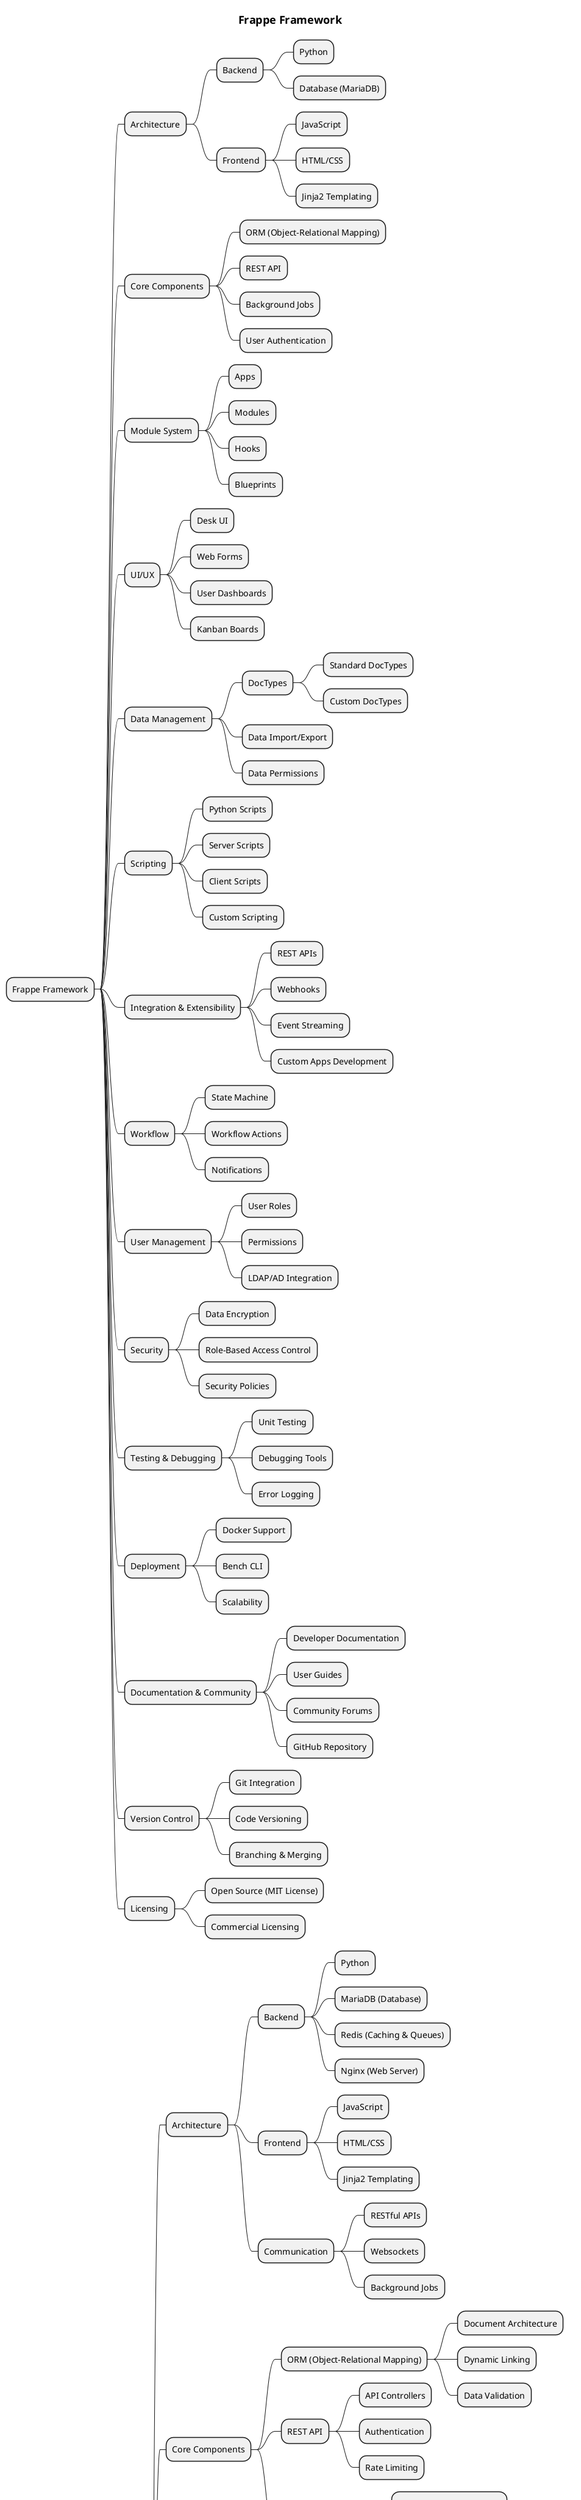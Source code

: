 @startmindmap
title =Frappe Framework

* Frappe Framework
** Architecture
*** Backend
**** Python
**** Database (MariaDB)
*** Frontend
**** JavaScript
**** HTML/CSS
**** Jinja2 Templating
** Core Components
*** ORM (Object-Relational Mapping)
*** REST API
*** Background Jobs
*** User Authentication
** Module System
*** Apps
*** Modules
*** Hooks
*** Blueprints
** UI/UX
*** Desk UI
*** Web Forms
*** User Dashboards
*** Kanban Boards
** Data Management
*** DocTypes
**** Standard DocTypes
**** Custom DocTypes
*** Data Import/Export
*** Data Permissions
** Scripting
*** Python Scripts
*** Server Scripts
*** Client Scripts
*** Custom Scripting
** Integration & Extensibility
*** REST APIs
*** Webhooks
*** Event Streaming
*** Custom Apps Development
** Workflow
*** State Machine
*** Workflow Actions
*** Notifications
** User Management
*** User Roles
*** Permissions
*** LDAP/AD Integration
** Security
*** Data Encryption
*** Role-Based Access Control
*** Security Policies
** Testing & Debugging
*** Unit Testing
*** Debugging Tools
*** Error Logging
** Deployment
*** Docker Support
*** Bench CLI
*** Scalability
** Documentation & Community
*** Developer Documentation
*** User Guides
*** Community Forums
*** GitHub Repository
** Version Control
*** Git Integration
*** Code Versioning
*** Branching & Merging
** Licensing
*** Open Source (MIT License)
*** Commercial Licensing

* Advanced Frappe Framework
** Architecture
*** Backend
**** Python
**** MariaDB (Database)
**** Redis (Caching & Queues)
**** Nginx (Web Server)
*** Frontend
**** JavaScript
**** HTML/CSS
**** Jinja2 Templating
*** Communication
**** RESTful APIs
**** Websockets
**** Background Jobs
** Core Components
*** ORM (Object-Relational Mapping)
**** Document Architecture
**** Dynamic Linking
**** Data Validation
*** REST API
**** API Controllers
**** Authentication
**** Rate Limiting
*** Background Jobs
**** Asynchronous Processing
**** Job Queues
**** Scheduled Jobs
** Module System
*** Apps
**** Custom Apps
**** Third-Party Integrations
**** App Management
*** Modules
**** Standard Modules
**** Custom Modules
*** Hooks
**** Server-Side Hooks
**** Client-Side Hooks
**** Event Handlers
*** Blueprints
**** Route Handlers
**** URL Mapping
** UI/UX
*** Desk UI
**** Desktop Experience
**** Module Views
*** Web Forms
**** Dynamic Forms
**** Fieldsets
*** User Dashboards
**** Dashboard Configuration
**** Dashboard Widgets
** Data Management
*** DocTypes
**** Standard DocTypes
**** Custom DocTypes
**** Dynamic Links
**** DocType Permissions
*** Data Import/Export
**** CSV Import
**** Data Migration
*** Data Permissions
**** Role-Based Permissions
**** Field-Level Permissions
** Scripting
*** Python Scripts
**** Server Scripts
**** Client Scripts
**** Background Scripts
*** Custom Scripting
**** Script Reports
**** Scriptable Objects
**** Script Actions
** Integration & Extensibility
*** REST APIs
**** API Endpoints
**** API Versioning
**** API Authentication
**** API Documentation
*** Webhooks
**** Event Triggers
**** Webhook Handlers
*** Event Streaming
**** Real-Time Updates
**** WebSocket Integration
*** Custom Apps Development
**** App Extensibility
**** API Development
**** Custom Workflows
** Workflow
*** State Machine
**** Workflow States
**** Transition Rules
**** Workflow Actions
*** Notifications
**** Email Notifications
**** In-App Notifications
**** Notification Rules
** User Management
*** User Roles
**** Role Permissions
**** Role Hierarchies
**** Role-Based Workflows
*** Permissions
**** Document Permissions
**** Field Permissions
**** Custom Permissions
*** LDAP/AD Integration
**** Active Directory Sync
**** LDAP Authentication
** Security
*** Data Encryption
**** Encryption at Rest
**** Secure Data Transmission
**** Data Privacy
*** Role-Based Access Control
**** User Role Permissions
**** Role-Based Filters
**** User Permission Rules
*** Security Policies
**** IP Whitelisting
**** Rate Limiting Policies
**** Authentication Policies
** Testing & Debugging
*** Unit Testing
**** Test Fixtures
**** Test Runners
*** Debugging Tools
**** Debugging Console
**** Error Logging
**** Tracebacks
** Deployment
*** Docker Support
**** Docker Compose
**** Bench CLI
*** Scalability
**** Load Balancing
**** Caching Strategies
**** Distributed Architecture
** Documentation & Community
*** Developer Documentation
**** API Reference
**** Code Documentation
*** User Guides
**** User Manuals
**** Tutorials
**** FAQ
*** Community Forums
**** User Discussions
**** Q&A
**** Community Support
*** GitHub Repository
**** Issue Tracking
**** Contribution Guidelines
**** Pull Requests
** Version Control
*** Git Integration
**** Code Versioning
**** Branching & Merging
**** Collaboration
*** CI/CD Integration
**** Continuous Integration
**** Automated Testing
**** Deployment Pipelines
** Licensing
*** Open Source (MIT License)
*** Commercial Licensing
@endmindmap
